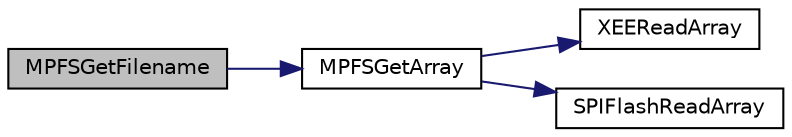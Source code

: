 digraph "MPFSGetFilename"
{
  edge [fontname="Helvetica",fontsize="10",labelfontname="Helvetica",labelfontsize="10"];
  node [fontname="Helvetica",fontsize="10",shape=record];
  rankdir="LR";
  Node1 [label="MPFSGetFilename",height=0.2,width=0.4,color="black", fillcolor="grey75", style="filled", fontcolor="black"];
  Node1 -> Node2 [color="midnightblue",fontsize="10",style="solid"];
  Node2 [label="MPFSGetArray",height=0.2,width=0.4,color="black", fillcolor="white", style="filled",URL="$_m_p_f_s2_8c.html#a1240a043816cea186c933f00cc10f83f"];
  Node2 -> Node3 [color="midnightblue",fontsize="10",style="solid"];
  Node3 [label="XEEReadArray",height=0.2,width=0.4,color="black", fillcolor="white", style="filled",URL="$_x_e_e_p_r_o_m_8h.html#ad33a7f0f4695611007fedfce9e310def"];
  Node2 -> Node4 [color="midnightblue",fontsize="10",style="solid"];
  Node4 [label="SPIFlashReadArray",height=0.2,width=0.4,color="black", fillcolor="white", style="filled",URL="$_s_p_i_flash_8h.html#ae5aa83767752148a914311bcff478d8b"];
}

